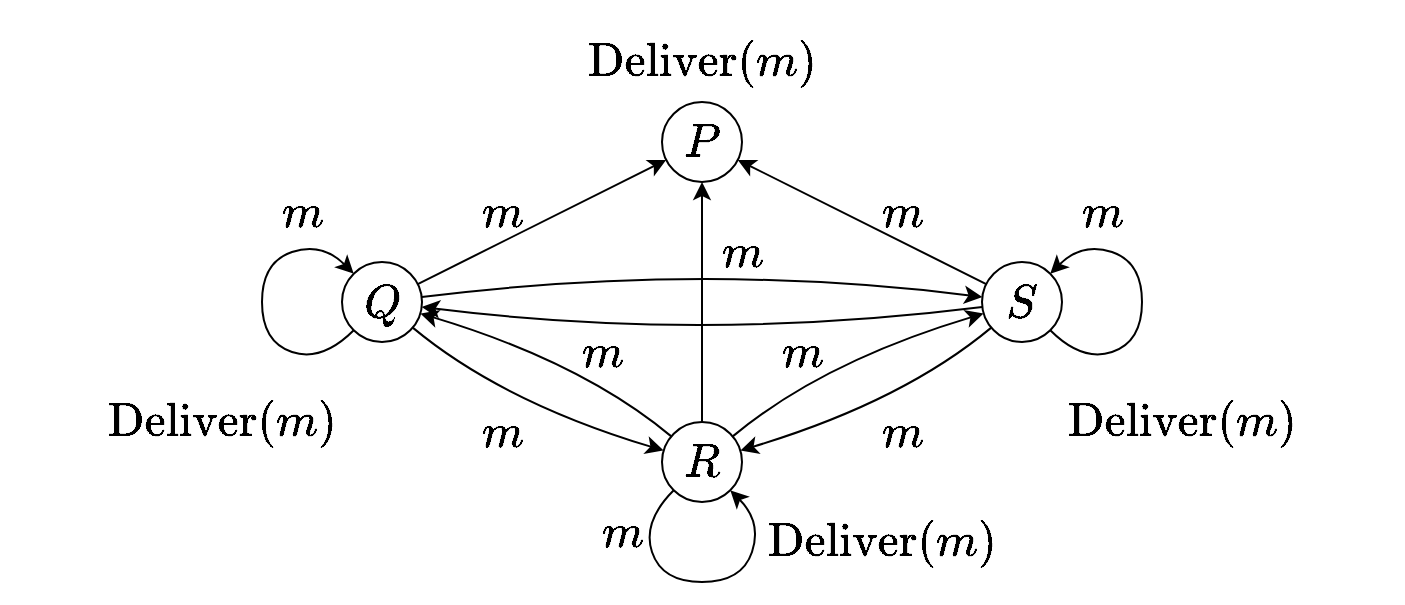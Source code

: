 <mxfile version="20.6.1" type="device"><diagram id="lIlURctpBFSEksVBJOmT" name="ページ1"><mxGraphModel dx="1641" dy="1674" grid="1" gridSize="10" guides="1" tooltips="1" connect="1" arrows="1" fold="1" page="1" pageScale="1" pageWidth="827" pageHeight="1169" math="1" shadow="0"><root><mxCell id="0"/><mxCell id="1" parent="0"/><mxCell id="S8ao46J4iLqzJfQgbNo5-5" value="" style="rounded=0;whiteSpace=wrap;html=1;fontSize=20;fillColor=none;strokeColor=#FFFFFF;" parent="1" vertex="1"><mxGeometry x="-10" y="-10" width="700" height="300" as="geometry"/></mxCell><mxCell id="S8ao46J4iLqzJfQgbNo5-1" value="&lt;font style=&quot;font-size: 20px;&quot;&gt;$$P$$&lt;/font&gt;" style="ellipse;whiteSpace=wrap;html=1;aspect=fixed;" parent="1" vertex="1"><mxGeometry x="320" y="40" width="40" height="40" as="geometry"/></mxCell><mxCell id="hUWHPjaKGrsjC7gjLTjs-4" style="rounded=0;orthogonalLoop=1;jettySize=auto;html=1;" parent="1" source="S8ao46J4iLqzJfQgbNo5-2" target="S8ao46J4iLqzJfQgbNo5-1" edge="1"><mxGeometry relative="1" as="geometry"/></mxCell><mxCell id="S8ao46J4iLqzJfQgbNo5-2" value="&lt;font style=&quot;font-size: 20px;&quot;&gt;$$Q$$&lt;/font&gt;" style="ellipse;whiteSpace=wrap;html=1;aspect=fixed;" parent="1" vertex="1"><mxGeometry x="160" y="120" width="40" height="40" as="geometry"/></mxCell><mxCell id="hUWHPjaKGrsjC7gjLTjs-5" style="edgeStyle=none;rounded=0;orthogonalLoop=1;jettySize=auto;html=1;" parent="1" source="S8ao46J4iLqzJfQgbNo5-3" target="S8ao46J4iLqzJfQgbNo5-1" edge="1"><mxGeometry relative="1" as="geometry"/></mxCell><mxCell id="S8ao46J4iLqzJfQgbNo5-3" value="&lt;font style=&quot;font-size: 20px;&quot;&gt;$$R$$&lt;/font&gt;" style="ellipse;whiteSpace=wrap;html=1;aspect=fixed;" parent="1" vertex="1"><mxGeometry x="320" y="200" width="40" height="40" as="geometry"/></mxCell><mxCell id="hUWHPjaKGrsjC7gjLTjs-6" style="edgeStyle=none;rounded=0;orthogonalLoop=1;jettySize=auto;html=1;" parent="1" source="S8ao46J4iLqzJfQgbNo5-4" target="S8ao46J4iLqzJfQgbNo5-1" edge="1"><mxGeometry relative="1" as="geometry"/></mxCell><mxCell id="S8ao46J4iLqzJfQgbNo5-4" value="&lt;font style=&quot;font-size: 20px;&quot;&gt;$$S$$&lt;/font&gt;" style="ellipse;whiteSpace=wrap;html=1;aspect=fixed;" parent="1" vertex="1"><mxGeometry x="480" y="120" width="40" height="40" as="geometry"/></mxCell><mxCell id="S8ao46J4iLqzJfQgbNo5-11" value="$$m$$" style="rounded=0;whiteSpace=wrap;html=1;strokeColor=none;fontSize=20;fillColor=none;" parent="1" vertex="1"><mxGeometry x="220" y="80" width="40" height="30" as="geometry"/></mxCell><mxCell id="S8ao46J4iLqzJfQgbNo5-12" value="$$\mathrm{Deliver}(m)$$" style="rounded=0;whiteSpace=wrap;html=1;strokeColor=none;fontSize=20;fillColor=none;" parent="1" vertex="1"><mxGeometry x="370" y="240" width="120" height="40" as="geometry"/></mxCell><mxCell id="S8ao46J4iLqzJfQgbNo5-13" value="$$m$$" style="rounded=0;whiteSpace=wrap;html=1;strokeColor=none;fontSize=20;fillColor=none;" parent="1" vertex="1"><mxGeometry x="420" y="80" width="40" height="30" as="geometry"/></mxCell><mxCell id="S8ao46J4iLqzJfQgbNo5-14" value="$$m$$" style="rounded=0;whiteSpace=wrap;html=1;strokeColor=none;fontSize=20;fillColor=none;" parent="1" vertex="1"><mxGeometry x="220" y="190" width="40" height="30" as="geometry"/></mxCell><mxCell id="hUWHPjaKGrsjC7gjLTjs-8" value="" style="curved=1;endArrow=classic;html=1;rounded=0;" parent="1" source="S8ao46J4iLqzJfQgbNo5-3" target="S8ao46J4iLqzJfQgbNo5-2" edge="1"><mxGeometry width="50" height="50" relative="1" as="geometry"><mxPoint x="280" y="130" as="sourcePoint"/><mxPoint x="330" y="80" as="targetPoint"/><Array as="points"><mxPoint x="280" y="170"/></Array></mxGeometry></mxCell><mxCell id="hUWHPjaKGrsjC7gjLTjs-9" value="" style="curved=1;endArrow=classic;html=1;rounded=0;" parent="1" source="S8ao46J4iLqzJfQgbNo5-2" target="S8ao46J4iLqzJfQgbNo5-3" edge="1"><mxGeometry width="50" height="50" relative="1" as="geometry"><mxPoint x="209.612" y="153.922" as="sourcePoint"/><mxPoint x="335.858" y="215.858" as="targetPoint"/><Array as="points"><mxPoint x="240" y="190"/></Array></mxGeometry></mxCell><mxCell id="hUWHPjaKGrsjC7gjLTjs-10" value="" style="curved=1;endArrow=classic;html=1;rounded=0;" parent="1" source="S8ao46J4iLqzJfQgbNo5-4" target="S8ao46J4iLqzJfQgbNo5-3" edge="1"><mxGeometry width="50" height="50" relative="1" as="geometry"><mxPoint x="204.142" y="164.142" as="sourcePoint"/><mxPoint x="330.388" y="226.078" as="targetPoint"/><Array as="points"><mxPoint x="440" y="190"/></Array></mxGeometry></mxCell><mxCell id="hUWHPjaKGrsjC7gjLTjs-11" value="" style="curved=1;endArrow=classic;html=1;rounded=0;" parent="1" source="S8ao46J4iLqzJfQgbNo5-3" target="S8ao46J4iLqzJfQgbNo5-4" edge="1"><mxGeometry width="50" height="50" relative="1" as="geometry"><mxPoint x="335.858" y="215.858" as="sourcePoint"/><mxPoint x="209.612" y="153.922" as="targetPoint"/><Array as="points"><mxPoint x="400" y="170"/></Array></mxGeometry></mxCell><mxCell id="hUWHPjaKGrsjC7gjLTjs-12" value="$$m$$" style="rounded=0;whiteSpace=wrap;html=1;strokeColor=none;fontSize=20;fillColor=none;" parent="1" vertex="1"><mxGeometry x="340" y="100" width="40" height="30" as="geometry"/></mxCell><mxCell id="hUWHPjaKGrsjC7gjLTjs-13" value="$$m$$" style="rounded=0;whiteSpace=wrap;html=1;strokeColor=none;fontSize=20;fillColor=none;" parent="1" vertex="1"><mxGeometry x="270" y="150" width="40" height="30" as="geometry"/></mxCell><mxCell id="hUWHPjaKGrsjC7gjLTjs-14" value="$$m$$" style="rounded=0;whiteSpace=wrap;html=1;strokeColor=none;fontSize=20;fillColor=none;" parent="1" vertex="1"><mxGeometry x="370" y="150" width="40" height="30" as="geometry"/></mxCell><mxCell id="hUWHPjaKGrsjC7gjLTjs-16" value="$$m$$" style="rounded=0;whiteSpace=wrap;html=1;strokeColor=none;fontSize=20;fillColor=none;" parent="1" vertex="1"><mxGeometry x="420" y="190" width="40" height="30" as="geometry"/></mxCell><mxCell id="hUWHPjaKGrsjC7gjLTjs-17" value="$$\mathrm{Deliver}(m)$$" style="rounded=0;whiteSpace=wrap;html=1;strokeColor=none;fontSize=20;fillColor=none;" parent="1" vertex="1"><mxGeometry x="520" y="180" width="120" height="40" as="geometry"/></mxCell><mxCell id="hUWHPjaKGrsjC7gjLTjs-18" value="$$\mathrm{Deliver}(m)$$" style="rounded=0;whiteSpace=wrap;html=1;strokeColor=none;fontSize=20;fillColor=none;" parent="1" vertex="1"><mxGeometry x="40" y="180" width="120" height="40" as="geometry"/></mxCell><mxCell id="hUWHPjaKGrsjC7gjLTjs-19" value="$$\mathrm{Deliver}(m)$$" style="rounded=0;whiteSpace=wrap;html=1;strokeColor=none;fontSize=20;fillColor=none;" parent="1" vertex="1"><mxGeometry x="280" width="120" height="40" as="geometry"/></mxCell><mxCell id="hUWHPjaKGrsjC7gjLTjs-20" value="" style="curved=1;endArrow=classic;html=1;rounded=0;" parent="1" source="S8ao46J4iLqzJfQgbNo5-2" target="S8ao46J4iLqzJfQgbNo5-2" edge="1"><mxGeometry width="50" height="50" relative="1" as="geometry"><mxPoint x="75" y="140" as="sourcePoint"/><mxPoint x="125" y="90" as="targetPoint"/><Array as="points"><mxPoint x="150" y="170"/><mxPoint x="120" y="160"/><mxPoint x="120" y="120"/><mxPoint x="150" y="110"/></Array></mxGeometry></mxCell><mxCell id="hUWHPjaKGrsjC7gjLTjs-21" value="$$m$$" style="rounded=0;whiteSpace=wrap;html=1;strokeColor=none;fontSize=20;fillColor=none;" parent="1" vertex="1"><mxGeometry x="120" y="80" width="40" height="30" as="geometry"/></mxCell><mxCell id="hUWHPjaKGrsjC7gjLTjs-22" value="$$m$$" style="rounded=0;whiteSpace=wrap;html=1;strokeColor=none;fontSize=20;fillColor=none;" parent="1" vertex="1"><mxGeometry x="520" y="80" width="40" height="30" as="geometry"/></mxCell><mxCell id="hUWHPjaKGrsjC7gjLTjs-23" value="" style="curved=1;endArrow=classic;html=1;rounded=0;" parent="1" source="S8ao46J4iLqzJfQgbNo5-4" target="S8ao46J4iLqzJfQgbNo5-4" edge="1"><mxGeometry width="50" height="50" relative="1" as="geometry"><mxPoint x="530" y="60" as="sourcePoint"/><mxPoint x="580" y="10" as="targetPoint"/><Array as="points"><mxPoint x="530" y="170"/><mxPoint x="560" y="160"/><mxPoint x="560" y="120"/><mxPoint x="530" y="110"/></Array></mxGeometry></mxCell><mxCell id="hUWHPjaKGrsjC7gjLTjs-24" value="" style="curved=1;endArrow=classic;html=1;rounded=0;" parent="1" source="S8ao46J4iLqzJfQgbNo5-3" target="S8ao46J4iLqzJfQgbNo5-3" edge="1"><mxGeometry width="50" height="50" relative="1" as="geometry"><mxPoint x="310" y="320" as="sourcePoint"/><mxPoint x="360" y="270" as="targetPoint"/><Array as="points"><mxPoint x="310" y="250"/><mxPoint x="320" y="280"/><mxPoint x="360" y="280"/><mxPoint x="370" y="250"/></Array></mxGeometry></mxCell><mxCell id="hUWHPjaKGrsjC7gjLTjs-25" value="$$m$$" style="rounded=0;whiteSpace=wrap;html=1;strokeColor=none;fontSize=20;fillColor=none;" parent="1" vertex="1"><mxGeometry x="280" y="240" width="40" height="30" as="geometry"/></mxCell><mxCell id="NzpWB-n3SvtxUBOqbxeC-2" value="" style="curved=1;endArrow=classic;html=1;rounded=0;" parent="1" source="S8ao46J4iLqzJfQgbNo5-2" target="S8ao46J4iLqzJfQgbNo5-4" edge="1"><mxGeometry width="50" height="50" relative="1" as="geometry"><mxPoint x="310" y="180" as="sourcePoint"/><mxPoint x="360" y="130" as="targetPoint"/><Array as="points"><mxPoint x="340" y="120"/></Array></mxGeometry></mxCell><mxCell id="NzpWB-n3SvtxUBOqbxeC-3" value="" style="curved=1;endArrow=classic;html=1;rounded=0;" parent="1" source="S8ao46J4iLqzJfQgbNo5-4" target="S8ao46J4iLqzJfQgbNo5-2" edge="1"><mxGeometry width="50" height="50" relative="1" as="geometry"><mxPoint x="209.846" y="147.519" as="sourcePoint"/><mxPoint x="490.154" y="147.519" as="targetPoint"/><Array as="points"><mxPoint x="340" y="160"/></Array></mxGeometry></mxCell></root></mxGraphModel></diagram></mxfile>